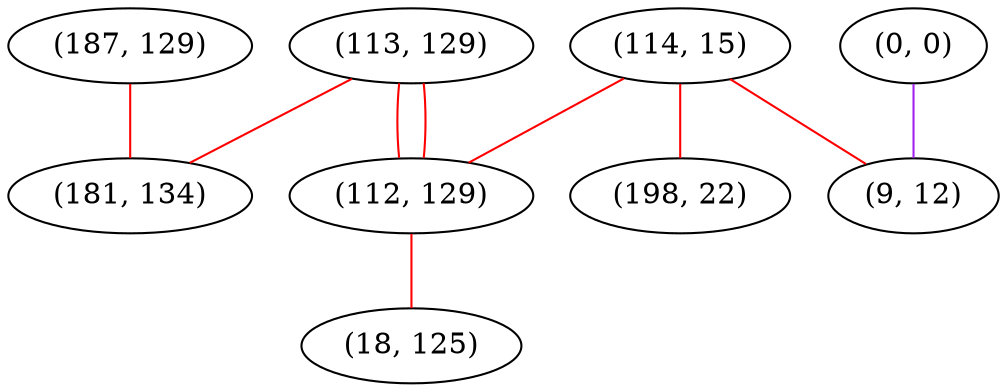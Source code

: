 graph "" {
"(187, 129)";
"(114, 15)";
"(113, 129)";
"(112, 129)";
"(18, 125)";
"(0, 0)";
"(198, 22)";
"(181, 134)";
"(9, 12)";
"(187, 129)" -- "(181, 134)"  [color=red, key=0, weight=1];
"(114, 15)" -- "(112, 129)"  [color=red, key=0, weight=1];
"(114, 15)" -- "(9, 12)"  [color=red, key=0, weight=1];
"(114, 15)" -- "(198, 22)"  [color=red, key=0, weight=1];
"(113, 129)" -- "(112, 129)"  [color=red, key=0, weight=1];
"(113, 129)" -- "(112, 129)"  [color=red, key=1, weight=1];
"(113, 129)" -- "(181, 134)"  [color=red, key=0, weight=1];
"(112, 129)" -- "(18, 125)"  [color=red, key=0, weight=1];
"(0, 0)" -- "(9, 12)"  [color=purple, key=0, weight=4];
}
